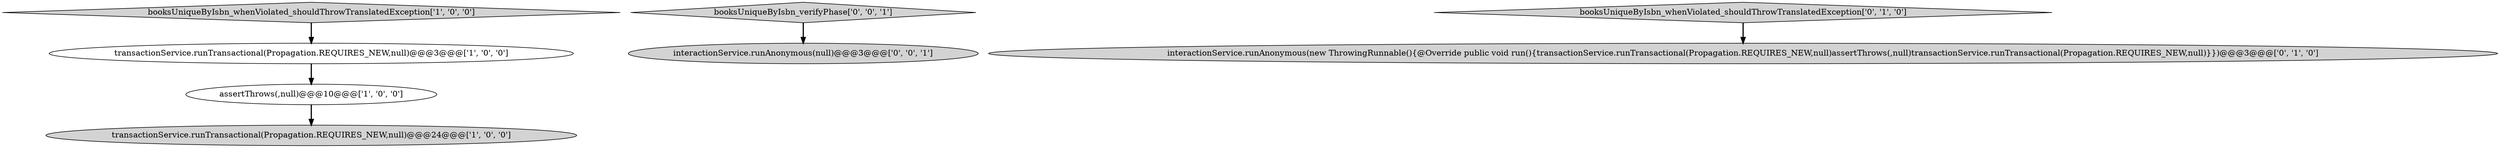 digraph {
2 [style = filled, label = "booksUniqueByIsbn_whenViolated_shouldThrowTranslatedException['1', '0', '0']", fillcolor = lightgray, shape = diamond image = "AAA0AAABBB1BBB"];
6 [style = filled, label = "interactionService.runAnonymous(null)@@@3@@@['0', '0', '1']", fillcolor = lightgray, shape = ellipse image = "AAA0AAABBB3BBB"];
7 [style = filled, label = "booksUniqueByIsbn_verifyPhase['0', '0', '1']", fillcolor = lightgray, shape = diamond image = "AAA0AAABBB3BBB"];
4 [style = filled, label = "booksUniqueByIsbn_whenViolated_shouldThrowTranslatedException['0', '1', '0']", fillcolor = lightgray, shape = diamond image = "AAA0AAABBB2BBB"];
3 [style = filled, label = "transactionService.runTransactional(Propagation.REQUIRES_NEW,null)@@@3@@@['1', '0', '0']", fillcolor = white, shape = ellipse image = "AAA0AAABBB1BBB"];
5 [style = filled, label = "interactionService.runAnonymous(new ThrowingRunnable(){@Override public void run(){transactionService.runTransactional(Propagation.REQUIRES_NEW,null)assertThrows(,null)transactionService.runTransactional(Propagation.REQUIRES_NEW,null)}})@@@3@@@['0', '1', '0']", fillcolor = lightgray, shape = ellipse image = "AAA1AAABBB2BBB"];
0 [style = filled, label = "assertThrows(,null)@@@10@@@['1', '0', '0']", fillcolor = white, shape = ellipse image = "AAA0AAABBB1BBB"];
1 [style = filled, label = "transactionService.runTransactional(Propagation.REQUIRES_NEW,null)@@@24@@@['1', '0', '0']", fillcolor = lightgray, shape = ellipse image = "AAA0AAABBB1BBB"];
4->5 [style = bold, label=""];
7->6 [style = bold, label=""];
3->0 [style = bold, label=""];
0->1 [style = bold, label=""];
2->3 [style = bold, label=""];
}
